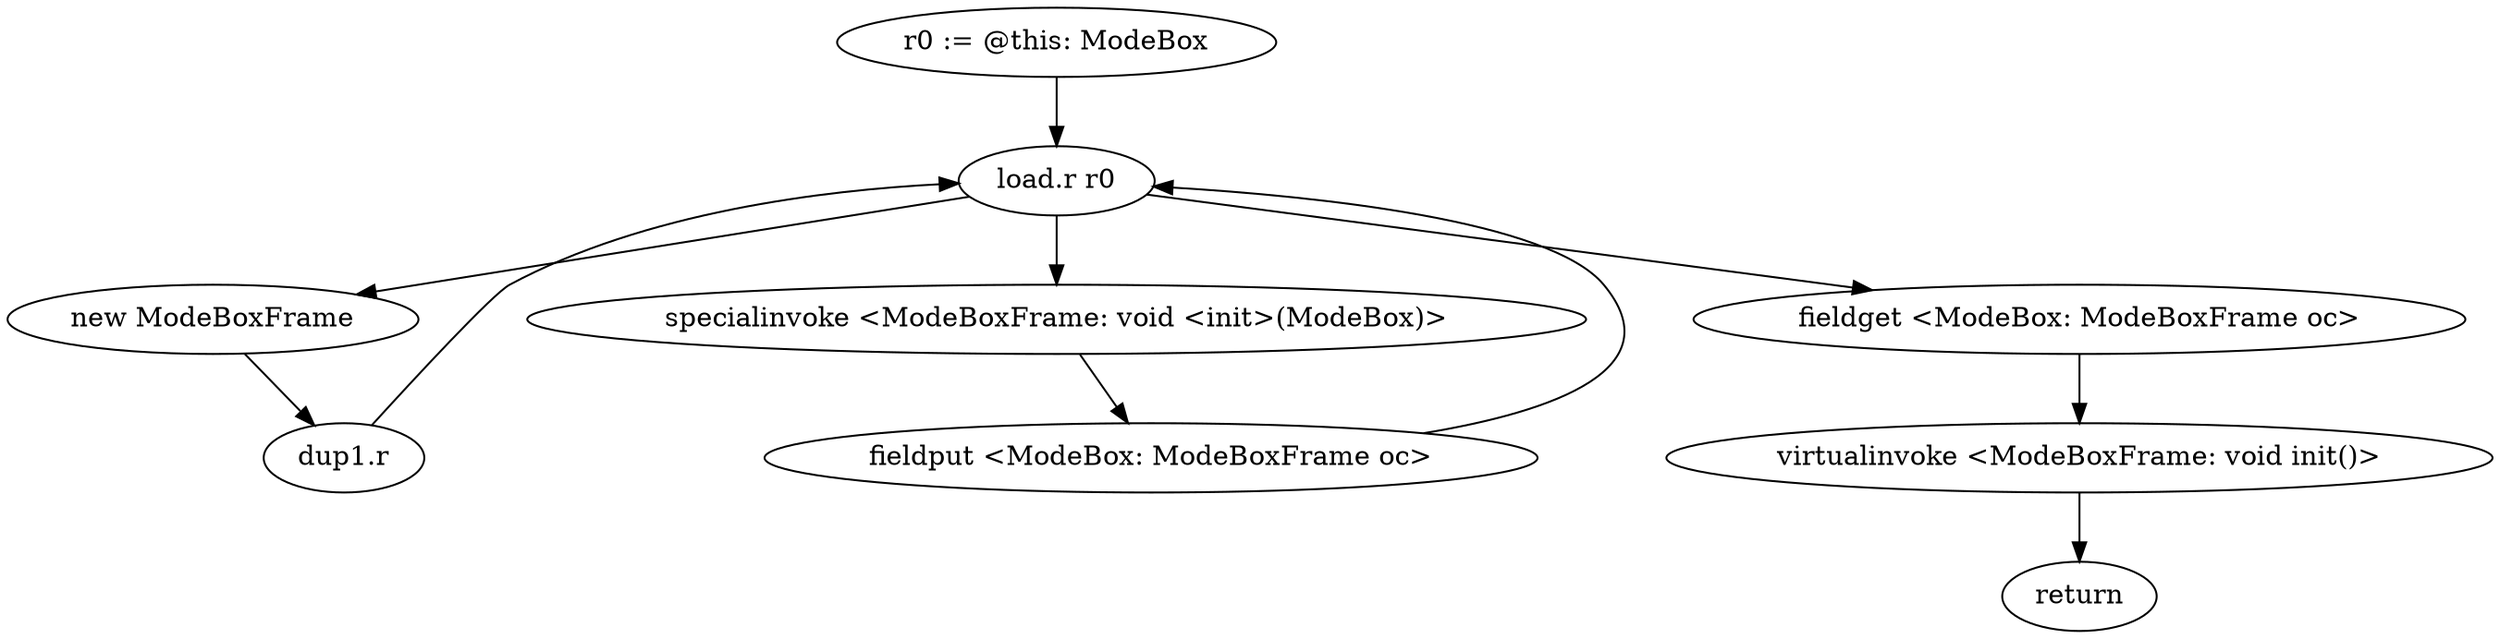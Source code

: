 digraph "" {
    "r0 := @this: ModeBox"
    "load.r r0"
    "r0 := @this: ModeBox"->"load.r r0";
    "new ModeBoxFrame"
    "load.r r0"->"new ModeBoxFrame";
    "dup1.r"
    "new ModeBoxFrame"->"dup1.r";
    "dup1.r"->"load.r r0";
    "specialinvoke <ModeBoxFrame: void <init>(ModeBox)>"
    "load.r r0"->"specialinvoke <ModeBoxFrame: void <init>(ModeBox)>";
    "fieldput <ModeBox: ModeBoxFrame oc>"
    "specialinvoke <ModeBoxFrame: void <init>(ModeBox)>"->"fieldput <ModeBox: ModeBoxFrame oc>";
    "fieldput <ModeBox: ModeBoxFrame oc>"->"load.r r0";
    "fieldget <ModeBox: ModeBoxFrame oc>"
    "load.r r0"->"fieldget <ModeBox: ModeBoxFrame oc>";
    "virtualinvoke <ModeBoxFrame: void init()>"
    "fieldget <ModeBox: ModeBoxFrame oc>"->"virtualinvoke <ModeBoxFrame: void init()>";
    "return"
    "virtualinvoke <ModeBoxFrame: void init()>"->"return";
}
